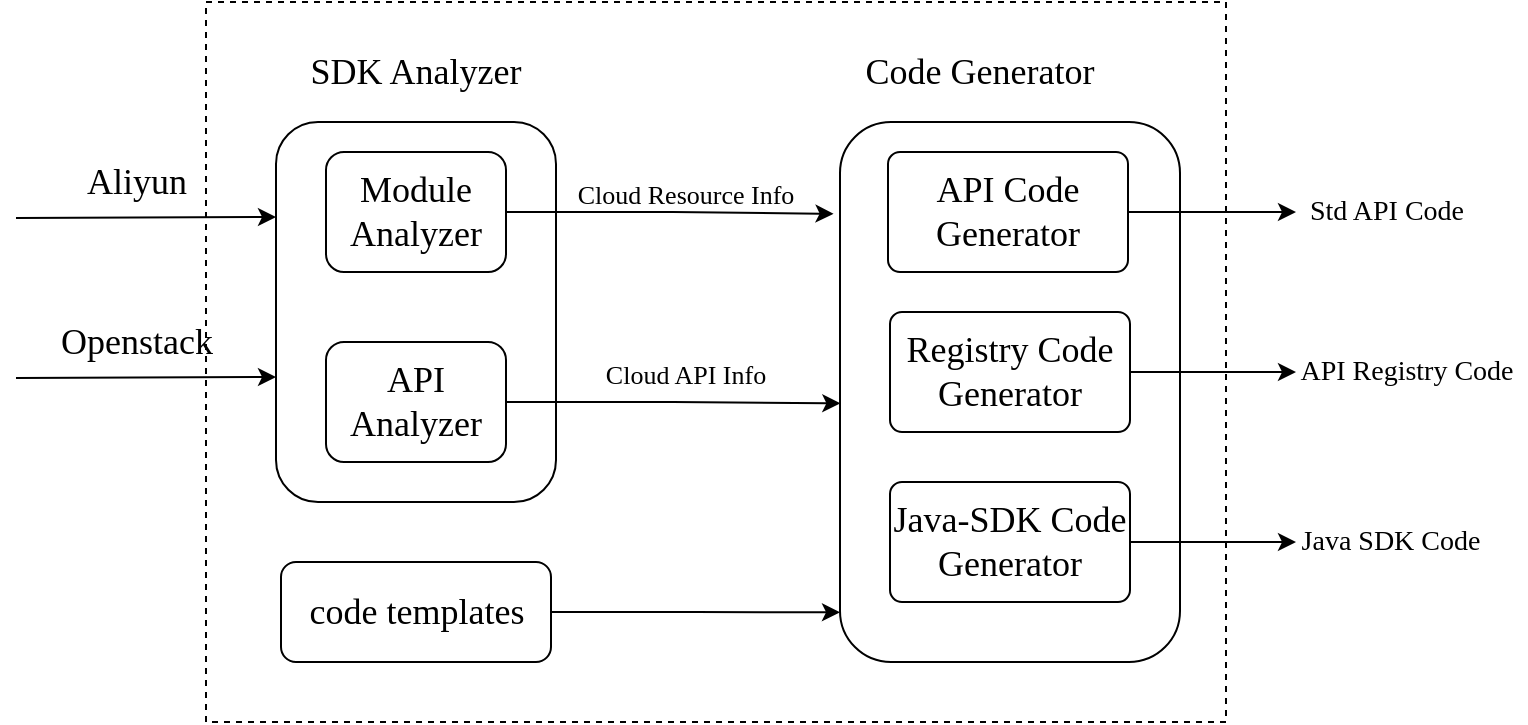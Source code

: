 <mxfile version="15.4.0" type="device"><diagram id="7W_aX-ywkLM1rew-TRCK" name="第 1 页"><mxGraphModel dx="832" dy="568" grid="1" gridSize="10" guides="1" tooltips="1" connect="1" arrows="1" fold="1" page="1" pageScale="1" pageWidth="827" pageHeight="1169" math="0" shadow="0"><root><mxCell id="0"/><mxCell id="1" parent="0"/><mxCell id="ulVD1x0cUg9-8gZcczKy-1" value="" style="rounded=0;whiteSpace=wrap;html=1;dashed=1;" parent="1" vertex="1"><mxGeometry x="115" y="100" width="510" height="360" as="geometry"/></mxCell><mxCell id="ulVD1x0cUg9-8gZcczKy-2" value="&lt;div style=&quot;&quot;&gt;&lt;br&gt;&lt;/div&gt;" style="rounded=1;whiteSpace=wrap;html=1;align=center;" parent="1" vertex="1"><mxGeometry x="150" y="160" width="140" height="190" as="geometry"/></mxCell><mxCell id="ulVD1x0cUg9-8gZcczKy-3" value="&lt;font face=&quot;Times New Roman&quot;&gt;SDK Analyzer&lt;/font&gt;" style="text;html=1;strokeColor=none;fillColor=none;align=center;verticalAlign=middle;whiteSpace=wrap;rounded=0;fontSize=18;rotation=0;" parent="1" vertex="1"><mxGeometry x="160" y="120" width="120" height="30" as="geometry"/></mxCell><mxCell id="dfvdvxh7a8Z9M93y8gtB-12" style="edgeStyle=orthogonalEdgeStyle;rounded=0;orthogonalLoop=1;jettySize=auto;html=1;exitX=1;exitY=0.5;exitDx=0;exitDy=0;entryX=0;entryY=0.908;entryDx=0;entryDy=0;entryPerimeter=0;" parent="1" source="ulVD1x0cUg9-8gZcczKy-8" target="dfvdvxh7a8Z9M93y8gtB-3" edge="1"><mxGeometry relative="1" as="geometry"/></mxCell><mxCell id="ulVD1x0cUg9-8gZcczKy-8" value="&lt;font face=&quot;Times New Roman&quot;&gt;code templates&lt;/font&gt;" style="rounded=1;whiteSpace=wrap;html=1;labelBackgroundColor=none;fontSize=18;" parent="1" vertex="1"><mxGeometry x="152.5" y="380" width="135" height="50" as="geometry"/></mxCell><mxCell id="ulVD1x0cUg9-8gZcczKy-9" value="" style="endArrow=classic;html=1;rounded=0;fontSize=18;entryX=0;entryY=0.25;entryDx=0;entryDy=0;" parent="1" target="ulVD1x0cUg9-8gZcczKy-2" edge="1"><mxGeometry width="50" height="50" relative="1" as="geometry"><mxPoint x="20" y="208" as="sourcePoint"/><mxPoint x="130" y="210" as="targetPoint"/></mxGeometry></mxCell><mxCell id="ulVD1x0cUg9-8gZcczKy-10" value="&lt;font face=&quot;Times New Roman&quot;&gt;Aliyun&lt;/font&gt;" style="text;html=1;align=center;verticalAlign=middle;resizable=0;points=[];autosize=1;strokeColor=none;fillColor=none;fontSize=18;" parent="1" vertex="1"><mxGeometry x="45" y="175" width="70" height="30" as="geometry"/></mxCell><mxCell id="ulVD1x0cUg9-8gZcczKy-12" value="" style="endArrow=classic;html=1;rounded=0;fontSize=18;entryX=0;entryY=0.25;entryDx=0;entryDy=0;" parent="1" edge="1"><mxGeometry width="50" height="50" relative="1" as="geometry"><mxPoint x="20" y="288" as="sourcePoint"/><mxPoint x="150" y="287.5" as="targetPoint"/><Array as="points"/></mxGeometry></mxCell><mxCell id="ulVD1x0cUg9-8gZcczKy-13" value="&lt;font face=&quot;Times New Roman&quot;&gt;Openstack&lt;/font&gt;" style="text;html=1;align=center;verticalAlign=middle;resizable=0;points=[];autosize=1;strokeColor=none;fillColor=none;fontSize=18;" parent="1" vertex="1"><mxGeometry x="35" y="255" width="90" height="30" as="geometry"/></mxCell><mxCell id="dfvdvxh7a8Z9M93y8gtB-16" style="edgeStyle=orthogonalEdgeStyle;rounded=0;orthogonalLoop=1;jettySize=auto;html=1;exitX=1;exitY=0.5;exitDx=0;exitDy=0;entryX=-0.019;entryY=0.17;entryDx=0;entryDy=0;entryPerimeter=0;" parent="1" source="dfvdvxh7a8Z9M93y8gtB-1" target="dfvdvxh7a8Z9M93y8gtB-3" edge="1"><mxGeometry relative="1" as="geometry"/></mxCell><mxCell id="dfvdvxh7a8Z9M93y8gtB-1" value="&lt;p&gt;&lt;font face=&quot;Times New Roman&quot; style=&quot;font-size: 18px&quot;&gt;Module Analyzer&lt;/font&gt;&lt;/p&gt;" style="rounded=1;whiteSpace=wrap;html=1;" parent="1" vertex="1"><mxGeometry x="175" y="175" width="90" height="60" as="geometry"/></mxCell><mxCell id="dfvdvxh7a8Z9M93y8gtB-19" style="edgeStyle=orthogonalEdgeStyle;rounded=0;orthogonalLoop=1;jettySize=auto;html=1;exitX=1;exitY=0.5;exitDx=0;exitDy=0;entryX=0.001;entryY=0.521;entryDx=0;entryDy=0;entryPerimeter=0;" parent="1" source="dfvdvxh7a8Z9M93y8gtB-2" target="dfvdvxh7a8Z9M93y8gtB-3" edge="1"><mxGeometry relative="1" as="geometry"/></mxCell><mxCell id="dfvdvxh7a8Z9M93y8gtB-2" value="&lt;p&gt;&lt;font face=&quot;Times New Roman&quot; style=&quot;font-size: 18px&quot;&gt;API Analyzer&lt;/font&gt;&lt;/p&gt;" style="rounded=1;whiteSpace=wrap;html=1;" parent="1" vertex="1"><mxGeometry x="175" y="270" width="90" height="60" as="geometry"/></mxCell><mxCell id="dfvdvxh7a8Z9M93y8gtB-3" value="&lt;div style=&quot;&quot;&gt;&lt;br&gt;&lt;/div&gt;" style="rounded=1;whiteSpace=wrap;html=1;align=center;" parent="1" vertex="1"><mxGeometry x="432" y="160" width="170" height="270" as="geometry"/></mxCell><mxCell id="dfvdvxh7a8Z9M93y8gtB-4" value="&lt;font face=&quot;Times New Roman&quot;&gt;Code Generator&lt;/font&gt;" style="text;html=1;strokeColor=none;fillColor=none;align=center;verticalAlign=middle;whiteSpace=wrap;rounded=0;fontSize=18;rotation=0;" parent="1" vertex="1"><mxGeometry x="442" y="120" width="120" height="30" as="geometry"/></mxCell><mxCell id="dfvdvxh7a8Z9M93y8gtB-23" style="edgeStyle=orthogonalEdgeStyle;rounded=0;orthogonalLoop=1;jettySize=auto;html=1;exitX=1;exitY=0.5;exitDx=0;exitDy=0;" parent="1" source="dfvdvxh7a8Z9M93y8gtB-6" edge="1"><mxGeometry relative="1" as="geometry"><mxPoint x="660" y="205" as="targetPoint"/></mxGeometry></mxCell><mxCell id="dfvdvxh7a8Z9M93y8gtB-6" value="&lt;p&gt;&lt;font face=&quot;Times New Roman&quot;&gt;&lt;span style=&quot;font-size: 18px&quot;&gt;API Code Generator&lt;/span&gt;&lt;/font&gt;&lt;/p&gt;" style="rounded=1;whiteSpace=wrap;html=1;arcSize=10;" parent="1" vertex="1"><mxGeometry x="456" y="175" width="120" height="60" as="geometry"/></mxCell><mxCell id="dfvdvxh7a8Z9M93y8gtB-24" style="edgeStyle=orthogonalEdgeStyle;rounded=0;orthogonalLoop=1;jettySize=auto;html=1;exitX=1;exitY=0.5;exitDx=0;exitDy=0;" parent="1" source="dfvdvxh7a8Z9M93y8gtB-7" edge="1"><mxGeometry relative="1" as="geometry"><mxPoint x="660" y="285" as="targetPoint"/></mxGeometry></mxCell><mxCell id="dfvdvxh7a8Z9M93y8gtB-7" value="&lt;p&gt;&lt;font face=&quot;Times New Roman&quot;&gt;&lt;span style=&quot;font-size: 18px&quot;&gt;Registry Code Generator&lt;/span&gt;&lt;/font&gt;&lt;/p&gt;" style="rounded=1;whiteSpace=wrap;html=1;arcSize=10;" parent="1" vertex="1"><mxGeometry x="457" y="255" width="120" height="60" as="geometry"/></mxCell><mxCell id="dfvdvxh7a8Z9M93y8gtB-25" style="edgeStyle=orthogonalEdgeStyle;rounded=0;orthogonalLoop=1;jettySize=auto;html=1;exitX=1;exitY=0.5;exitDx=0;exitDy=0;" parent="1" source="dfvdvxh7a8Z9M93y8gtB-8" edge="1"><mxGeometry relative="1" as="geometry"><mxPoint x="660" y="370" as="targetPoint"/></mxGeometry></mxCell><mxCell id="dfvdvxh7a8Z9M93y8gtB-8" value="&lt;p&gt;&lt;font face=&quot;Times New Roman&quot;&gt;&lt;span style=&quot;font-size: 18px&quot;&gt;Java-SDK Code Generator&lt;/span&gt;&lt;/font&gt;&lt;/p&gt;" style="rounded=1;whiteSpace=wrap;html=1;arcSize=10;" parent="1" vertex="1"><mxGeometry x="457" y="340" width="120" height="60" as="geometry"/></mxCell><mxCell id="dfvdvxh7a8Z9M93y8gtB-20" value="&lt;font face=&quot;Times New Roman&quot;&gt;&lt;span style=&quot;font-size: 13px&quot;&gt;Cloud Resource Info&lt;br&gt;&lt;/span&gt;&lt;/font&gt;" style="text;html=1;strokeColor=none;fillColor=none;align=center;verticalAlign=middle;whiteSpace=wrap;rounded=0;fontSize=18;rotation=0;" parent="1" vertex="1"><mxGeometry x="280" y="180" width="150" height="30" as="geometry"/></mxCell><mxCell id="dfvdvxh7a8Z9M93y8gtB-22" value="&lt;font face=&quot;Times New Roman&quot;&gt;&lt;span style=&quot;font-size: 13px&quot;&gt;Cloud API Info&lt;br&gt;&lt;/span&gt;&lt;/font&gt;" style="text;html=1;strokeColor=none;fillColor=none;align=center;verticalAlign=middle;whiteSpace=wrap;rounded=0;fontSize=18;rotation=0;" parent="1" vertex="1"><mxGeometry x="280" y="270" width="150" height="30" as="geometry"/></mxCell><mxCell id="dfvdvxh7a8Z9M93y8gtB-26" value="&lt;font face=&quot;Times New Roman&quot; style=&quot;font-size: 14px&quot;&gt;Std API Code&lt;/font&gt;" style="text;html=1;align=center;verticalAlign=middle;resizable=0;points=[];autosize=1;strokeColor=none;fillColor=none;" parent="1" vertex="1"><mxGeometry x="660" y="195" width="90" height="20" as="geometry"/></mxCell><mxCell id="dfvdvxh7a8Z9M93y8gtB-27" value="&lt;font face=&quot;Times New Roman&quot;&gt;&lt;span style=&quot;font-size: 14px&quot;&gt;API Registry Code&lt;/span&gt;&lt;/font&gt;" style="text;html=1;align=center;verticalAlign=middle;resizable=0;points=[];autosize=1;strokeColor=none;fillColor=none;" parent="1" vertex="1"><mxGeometry x="655" y="275" width="120" height="20" as="geometry"/></mxCell><mxCell id="dfvdvxh7a8Z9M93y8gtB-28" value="&lt;font face=&quot;Times New Roman&quot;&gt;&lt;span style=&quot;font-size: 14px&quot;&gt;Java SDK Code&lt;/span&gt;&lt;/font&gt;" style="text;html=1;align=center;verticalAlign=middle;resizable=0;points=[];autosize=1;strokeColor=none;fillColor=none;" parent="1" vertex="1"><mxGeometry x="652" y="360" width="110" height="20" as="geometry"/></mxCell></root></mxGraphModel></diagram></mxfile>